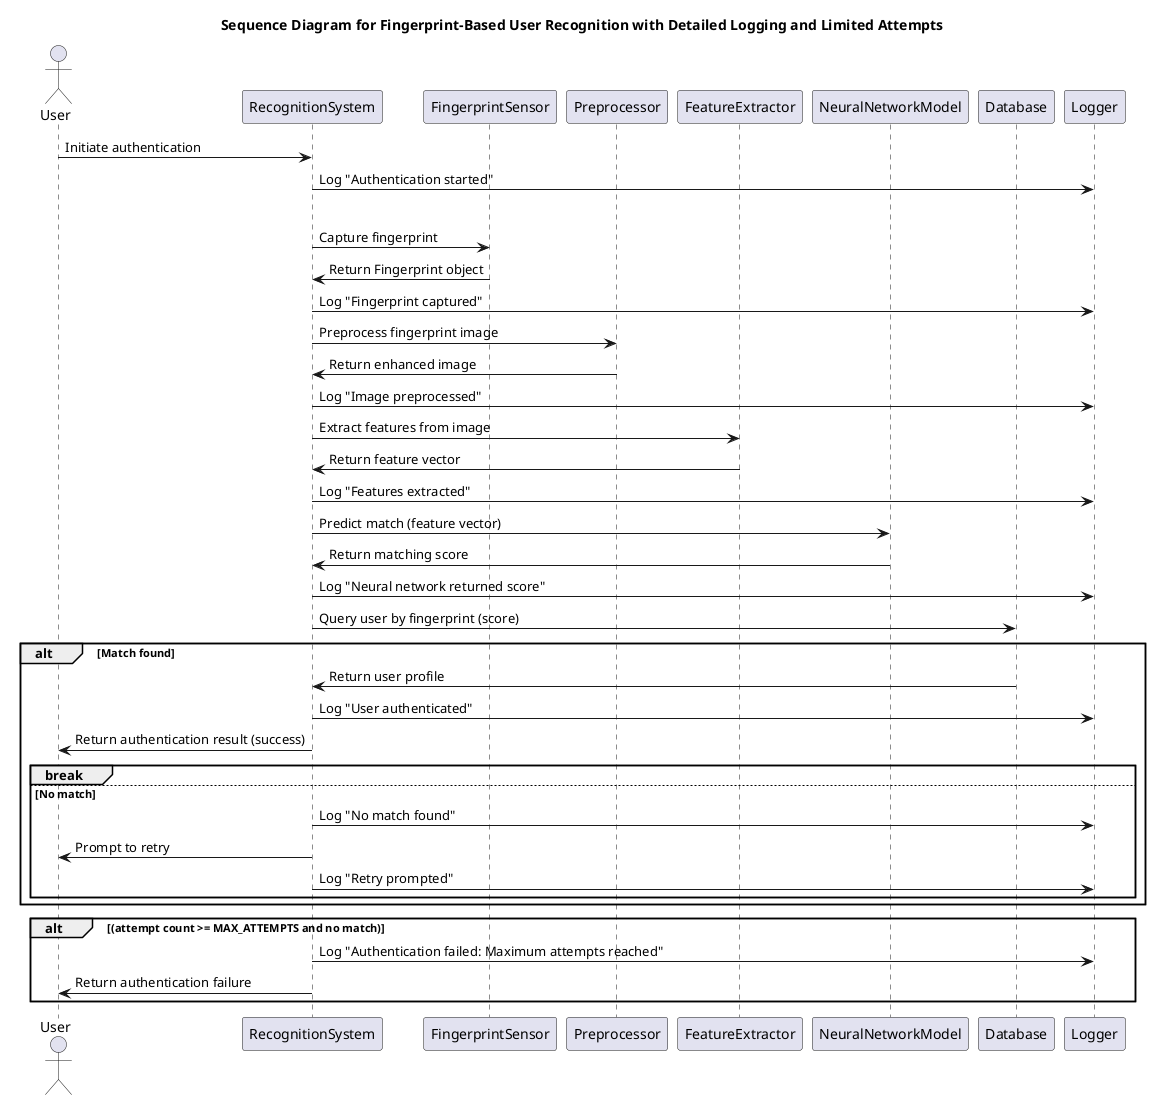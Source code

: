 @startuml
title Sequence Diagram for Fingerprint-Based User Recognition with Detailed Logging and Limited Attempts

actor User
participant "RecognitionSystem" as RS
participant "FingerprintSensor" as FS
participant "Preprocessor" as PP
participant "FeatureExtractor" as FE
participant "NeuralNetworkModel" as NN
participant "Database" as DB
participant "Logger" as LG

User -> RS: Initiate authentication
RS -> LG: Log "Authentication started"

loop While (attempt count < MAX_ATTEMPTS)
  RS -> FS: Capture fingerprint
  FS -> RS: Return Fingerprint object
  RS -> LG: Log "Fingerprint captured"
  
  RS -> PP: Preprocess fingerprint image
  PP -> RS: Return enhanced image
  RS -> LG: Log "Image preprocessed"
  
  RS -> FE: Extract features from image
  FE -> RS: Return feature vector
  RS -> LG: Log "Features extracted"
  
  RS -> NN: Predict match (feature vector)
  NN -> RS: Return matching score
  RS -> LG: Log "Neural network returned score"
  
  RS -> DB: Query user by fingerprint (score)
  alt Match found
    DB -> RS: Return user profile
    RS -> LG: Log "User authenticated"
    RS -> User: Return authentication result (success)
    break
  else No match
    RS -> LG: Log "No match found"
    RS -> User: Prompt to retry
    RS -> LG: Log "Retry prompted"
  end
end

alt (attempt count >= MAX_ATTEMPTS and no match)
  RS -> LG: Log "Authentication failed: Maximum attempts reached"
  RS -> User: Return authentication failure
end

@enduml
